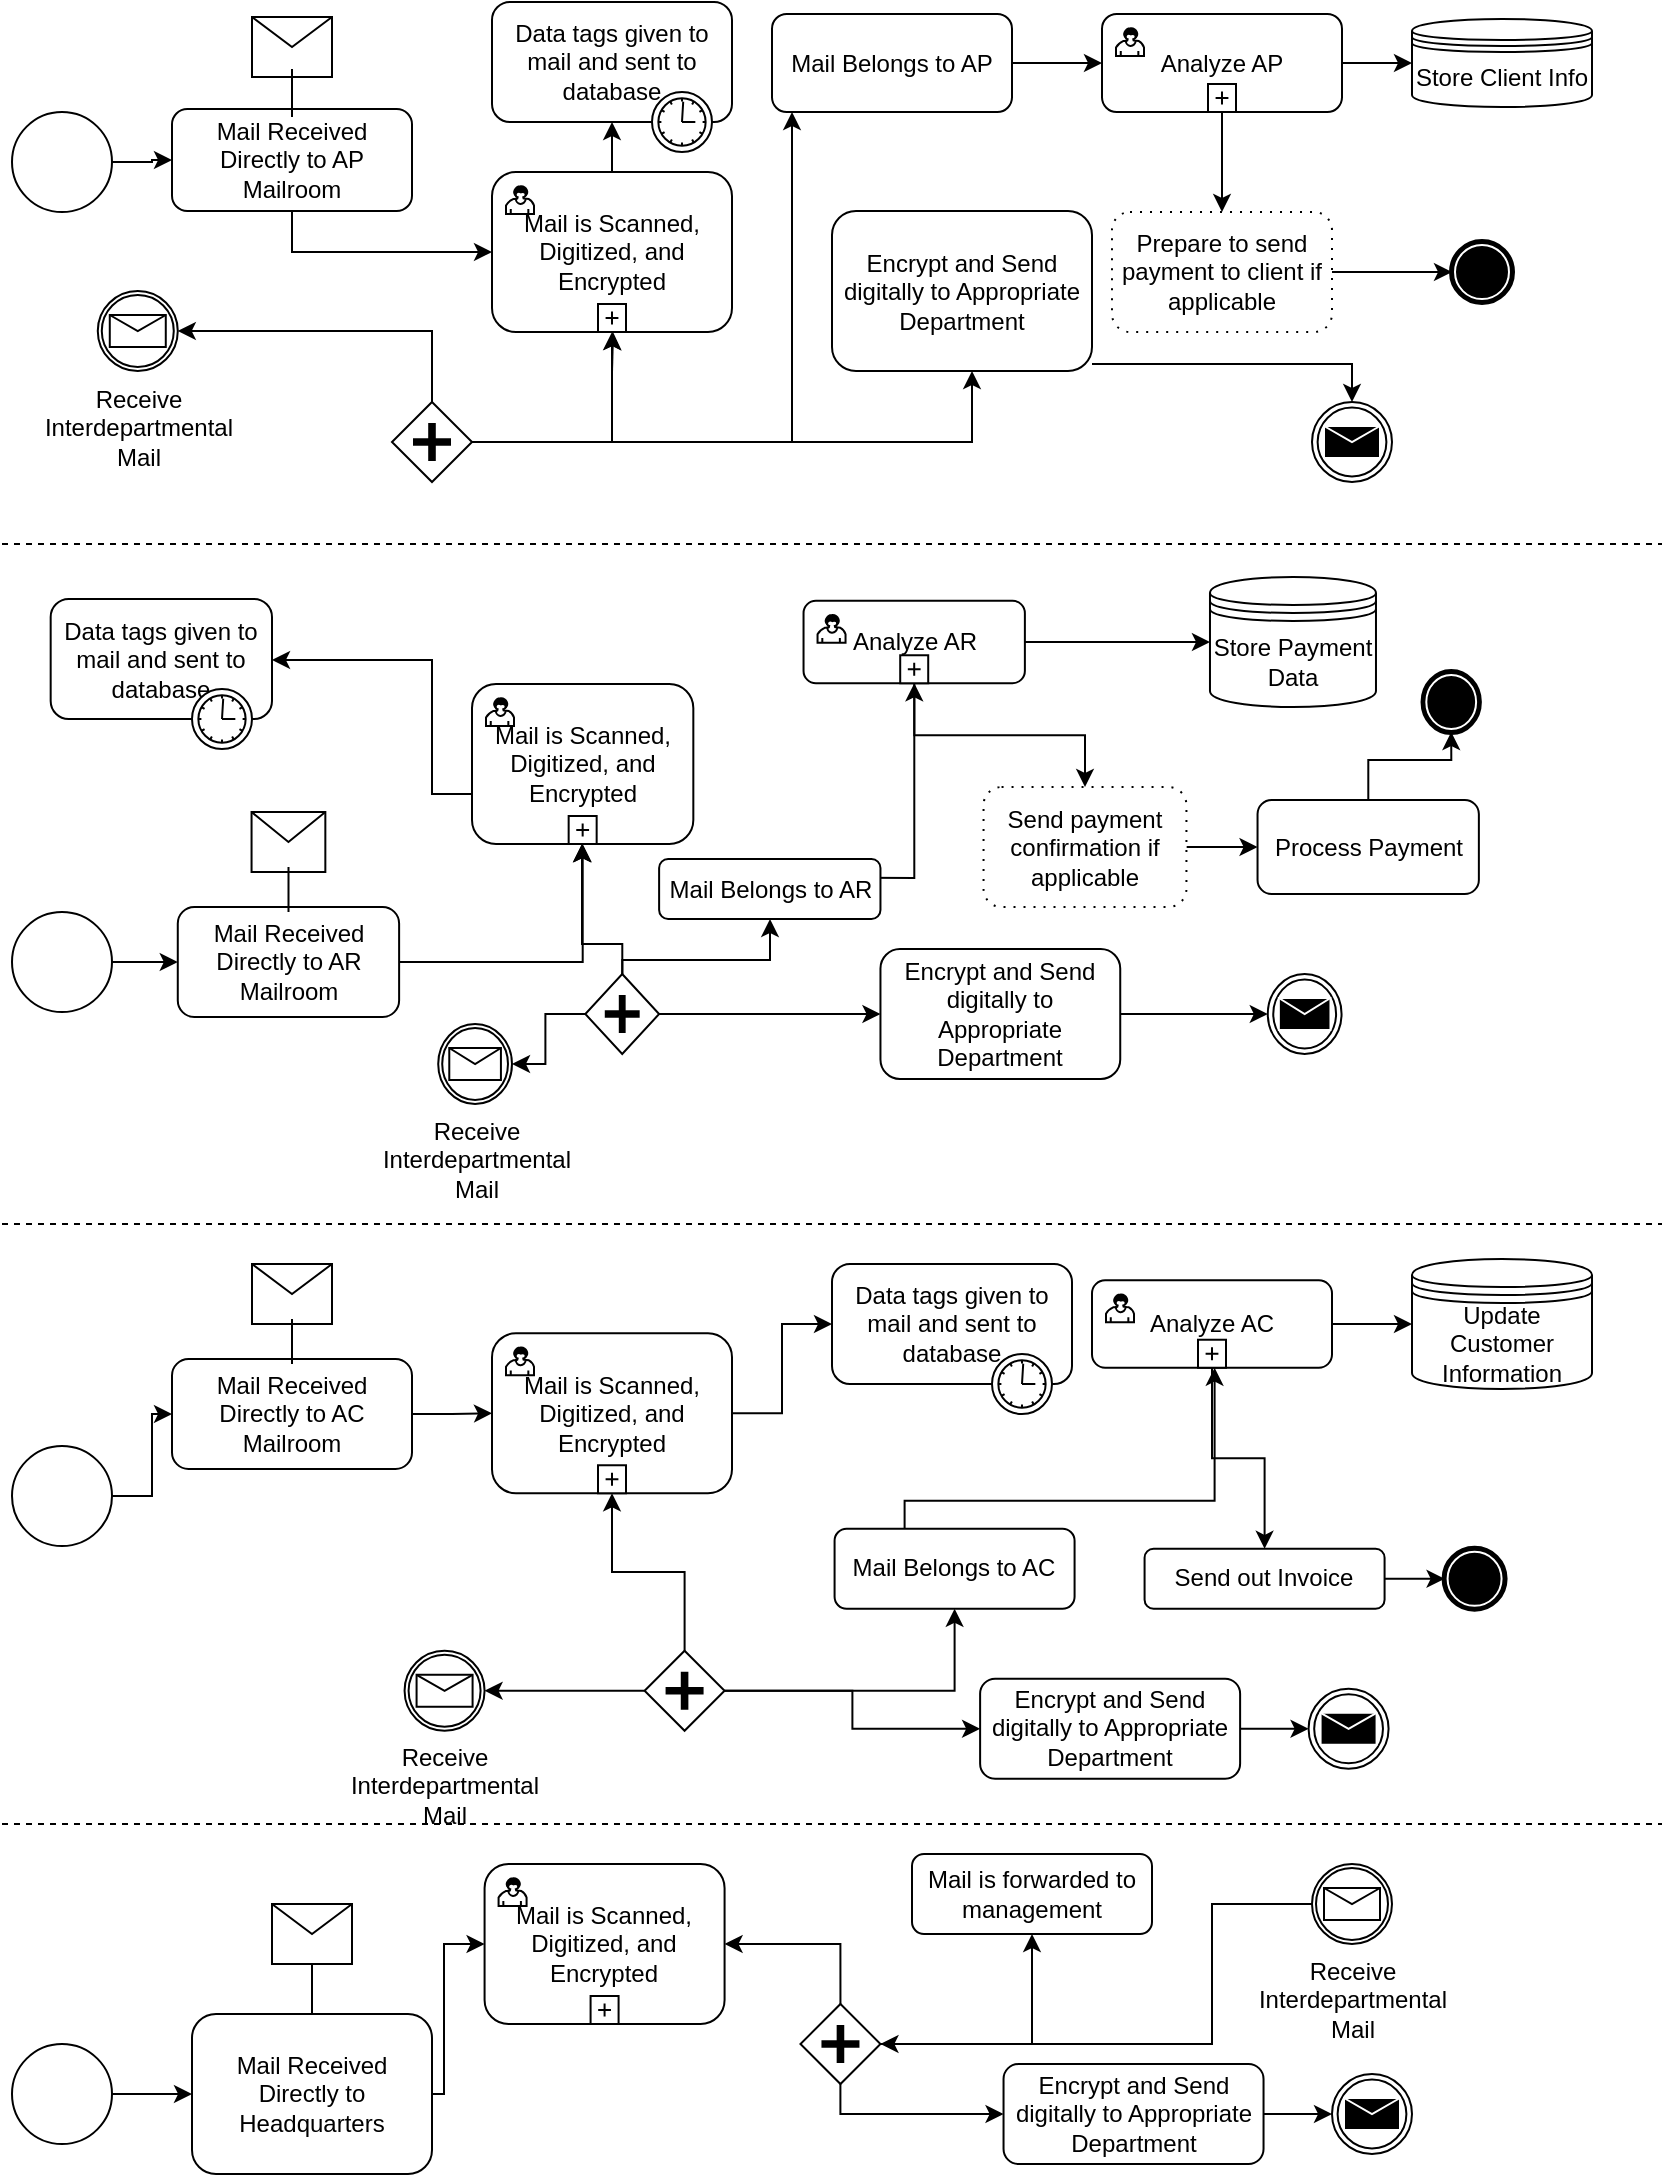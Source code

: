 <mxfile version="13.0.9" type="github"><diagram name="Page-1" id="2a216829-ef6e-dabb-86c1-c78162f3ba2b"><mxGraphModel dx="1673" dy="934" grid="1" gridSize="10" guides="1" tooltips="1" connect="1" arrows="1" fold="1" page="1" pageScale="1" pageWidth="850" pageHeight="1100" background="#ffffff" math="0" shadow="0"><root><mxCell id="0"/><mxCell id="1" parent="0"/><mxCell id="cnYMC0EdDDqJ7EVkqQEQ-163" value="" style="edgeStyle=orthogonalEdgeStyle;rounded=0;orthogonalLoop=1;jettySize=auto;html=1;" edge="1" parent="1" source="7a84cebc1def654-1" target="7a84cebc1def654-2"><mxGeometry relative="1" as="geometry"/></mxCell><mxCell id="7a84cebc1def654-1" value="" style="shape=mxgraph.bpmn.shape;html=1;verticalLabelPosition=bottom;labelBackgroundColor=#ffffff;verticalAlign=top;perimeter=ellipsePerimeter;outline=standard;symbol=general;" parent="1" vertex="1"><mxGeometry x="10" y="64" width="50" height="50" as="geometry"/></mxCell><mxCell id="7a84cebc1def654-2" value="Mail Received Directly to AP Mailroom" style="shape=ext;rounded=1;html=1;whiteSpace=wrap;" parent="1" vertex="1"><mxGeometry x="90" y="62.5" width="120" height="51" as="geometry"/></mxCell><mxCell id="7a84cebc1def654-4" value="" style="shape=message;whiteSpace=wrap;html=1;" parent="1" vertex="1"><mxGeometry x="130" y="16.5" width="40" height="30" as="geometry"/></mxCell><mxCell id="7a84cebc1def654-37" style="edgeStyle=orthogonalEdgeStyle;rounded=0;html=1;jettySize=auto;orthogonalLoop=1;endArrow=none;endFill=0;" parent="1" source="7a84cebc1def654-4" target="7a84cebc1def654-2" edge="1"><mxGeometry relative="1" as="geometry"/></mxCell><mxCell id="7a84cebc1def654-39" style="edgeStyle=orthogonalEdgeStyle;rounded=0;html=1;jettySize=auto;orthogonalLoop=1;exitX=0.5;exitY=1;exitDx=0;exitDy=0;" parent="1" source="7a84cebc1def654-2" target="cnYMC0EdDDqJ7EVkqQEQ-19" edge="1"><mxGeometry relative="1" as="geometry"><mxPoint x="210" y="209.059" as="sourcePoint"/><mxPoint x="300" y="209" as="targetPoint"/></mxGeometry></mxCell><mxCell id="cnYMC0EdDDqJ7EVkqQEQ-13" value="" style="shape=mxgraph.bpmn.shape;html=1;verticalLabelPosition=bottom;labelBackgroundColor=#ffffff;verticalAlign=top;perimeter=ellipsePerimeter;outline=standard;symbol=general;" vertex="1" parent="1"><mxGeometry x="10" y="1030" width="50" height="50" as="geometry"/></mxCell><mxCell id="cnYMC0EdDDqJ7EVkqQEQ-173" value="" style="edgeStyle=orthogonalEdgeStyle;rounded=0;orthogonalLoop=1;jettySize=auto;html=1;" edge="1" parent="1" source="cnYMC0EdDDqJ7EVkqQEQ-14" target="cnYMC0EdDDqJ7EVkqQEQ-170"><mxGeometry relative="1" as="geometry"><Array as="points"><mxPoint x="226" y="1055"/><mxPoint x="226" y="980"/></Array></mxGeometry></mxCell><mxCell id="cnYMC0EdDDqJ7EVkqQEQ-14" value="Mail Received Directly to Headquarters" style="shape=ext;rounded=1;html=1;whiteSpace=wrap;" vertex="1" parent="1"><mxGeometry x="100" y="1015" width="120" height="80" as="geometry"/></mxCell><mxCell id="cnYMC0EdDDqJ7EVkqQEQ-15" value="" style="shape=message;whiteSpace=wrap;html=1;" vertex="1" parent="1"><mxGeometry x="140" y="960" width="40" height="30" as="geometry"/></mxCell><mxCell id="cnYMC0EdDDqJ7EVkqQEQ-16" style="edgeStyle=orthogonalEdgeStyle;rounded=0;html=1;jettySize=auto;orthogonalLoop=1;" edge="1" parent="1" source="cnYMC0EdDDqJ7EVkqQEQ-13" target="cnYMC0EdDDqJ7EVkqQEQ-14"><mxGeometry relative="1" as="geometry"/></mxCell><mxCell id="cnYMC0EdDDqJ7EVkqQEQ-17" style="edgeStyle=orthogonalEdgeStyle;rounded=0;html=1;jettySize=auto;orthogonalLoop=1;endArrow=none;endFill=0;" edge="1" parent="1" source="cnYMC0EdDDqJ7EVkqQEQ-15" target="cnYMC0EdDDqJ7EVkqQEQ-14"><mxGeometry relative="1" as="geometry"/></mxCell><mxCell id="cnYMC0EdDDqJ7EVkqQEQ-19" value="Mail is Scanned, Digitized, and Encrypted" style="html=1;whiteSpace=wrap;rounded=1;dropTarget=0;" vertex="1" parent="1"><mxGeometry x="250" y="94" width="120" height="80" as="geometry"/></mxCell><mxCell id="cnYMC0EdDDqJ7EVkqQEQ-20" value="" style="html=1;shape=mxgraph.bpmn.user_task;outlineConnect=0;" vertex="1" parent="cnYMC0EdDDqJ7EVkqQEQ-19"><mxGeometry width="14" height="14" relative="1" as="geometry"><mxPoint x="7" y="7" as="offset"/></mxGeometry></mxCell><mxCell id="cnYMC0EdDDqJ7EVkqQEQ-21" value="" style="html=1;shape=plus;outlineConnect=0;" vertex="1" parent="cnYMC0EdDDqJ7EVkqQEQ-19"><mxGeometry x="0.5" y="1" width="14" height="14" relative="1" as="geometry"><mxPoint x="-7" y="-14" as="offset"/></mxGeometry></mxCell><mxCell id="cnYMC0EdDDqJ7EVkqQEQ-24" value="" style="edgeStyle=orthogonalEdgeStyle;rounded=0;orthogonalLoop=1;jettySize=auto;html=1;" edge="1" parent="1" target="cnYMC0EdDDqJ7EVkqQEQ-19"><mxGeometry relative="1" as="geometry"><mxPoint x="310" y="194" as="sourcePoint"/></mxGeometry></mxCell><mxCell id="cnYMC0EdDDqJ7EVkqQEQ-27" value="Encrypt and Send digitally to Appropriate Department" style="shape=ext;rounded=1;html=1;whiteSpace=wrap;" vertex="1" parent="1"><mxGeometry x="420" y="113.5" width="130" height="80" as="geometry"/></mxCell><mxCell id="cnYMC0EdDDqJ7EVkqQEQ-48" value="" style="edgeStyle=orthogonalEdgeStyle;rounded=0;orthogonalLoop=1;jettySize=auto;html=1;" edge="1" parent="1" source="cnYMC0EdDDqJ7EVkqQEQ-31" target="cnYMC0EdDDqJ7EVkqQEQ-47"><mxGeometry relative="1" as="geometry"/></mxCell><mxCell id="cnYMC0EdDDqJ7EVkqQEQ-31" value="Analyze AP" style="html=1;whiteSpace=wrap;rounded=1;dropTarget=0;" vertex="1" parent="1"><mxGeometry x="555" y="15" width="120" height="49" as="geometry"/></mxCell><mxCell id="cnYMC0EdDDqJ7EVkqQEQ-32" value="" style="html=1;shape=mxgraph.bpmn.user_task;outlineConnect=0;" vertex="1" parent="cnYMC0EdDDqJ7EVkqQEQ-31"><mxGeometry width="14" height="14" relative="1" as="geometry"><mxPoint x="7" y="7" as="offset"/></mxGeometry></mxCell><mxCell id="cnYMC0EdDDqJ7EVkqQEQ-33" value="" style="html=1;shape=plus;outlineConnect=0;" vertex="1" parent="cnYMC0EdDDqJ7EVkqQEQ-31"><mxGeometry x="0.5" y="1" width="14" height="14" relative="1" as="geometry"><mxPoint x="-7" y="-14" as="offset"/></mxGeometry></mxCell><mxCell id="cnYMC0EdDDqJ7EVkqQEQ-34" value="" style="edgeStyle=orthogonalEdgeStyle;rounded=0;orthogonalLoop=1;jettySize=auto;html=1;" edge="1" parent="1" source="cnYMC0EdDDqJ7EVkqQEQ-25" target="cnYMC0EdDDqJ7EVkqQEQ-31"><mxGeometry relative="1" as="geometry"/></mxCell><mxCell id="cnYMC0EdDDqJ7EVkqQEQ-35" value="Prepare to send payment to client if applicable" style="shape=ext;rounded=1;html=1;whiteSpace=wrap;dashed=1;dashPattern=1 4;fontFamily=Helvetica;fontSize=12;fontColor=#000000;align=center;strokeColor=#000000;fillColor=#ffffff;" vertex="1" parent="1"><mxGeometry x="560" y="114" width="110" height="60" as="geometry"/></mxCell><mxCell id="cnYMC0EdDDqJ7EVkqQEQ-36" value="" style="edgeStyle=orthogonalEdgeStyle;rounded=0;orthogonalLoop=1;jettySize=auto;html=1;" edge="1" parent="1" source="cnYMC0EdDDqJ7EVkqQEQ-31" target="cnYMC0EdDDqJ7EVkqQEQ-35"><mxGeometry relative="1" as="geometry"/></mxCell><mxCell id="cnYMC0EdDDqJ7EVkqQEQ-38" value="" style="edgeStyle=orthogonalEdgeStyle;rounded=0;orthogonalLoop=1;jettySize=auto;html=1;" edge="1" parent="1" source="cnYMC0EdDDqJ7EVkqQEQ-37" target="cnYMC0EdDDqJ7EVkqQEQ-19"><mxGeometry relative="1" as="geometry"/></mxCell><mxCell id="cnYMC0EdDDqJ7EVkqQEQ-44" value="" style="edgeStyle=orthogonalEdgeStyle;rounded=0;orthogonalLoop=1;jettySize=auto;html=1;" edge="1" parent="1" source="cnYMC0EdDDqJ7EVkqQEQ-37" target="cnYMC0EdDDqJ7EVkqQEQ-27"><mxGeometry relative="1" as="geometry"><Array as="points"><mxPoint x="490" y="229"/></Array></mxGeometry></mxCell><mxCell id="cnYMC0EdDDqJ7EVkqQEQ-37" value="" style="shape=mxgraph.bpmn.shape;html=1;verticalLabelPosition=bottom;labelBackgroundColor=#ffffff;verticalAlign=top;align=center;perimeter=rhombusPerimeter;background=gateway;outlineConnect=0;outline=none;symbol=parallelGw;" vertex="1" parent="1"><mxGeometry x="200" y="209" width="40" height="40" as="geometry"/></mxCell><mxCell id="cnYMC0EdDDqJ7EVkqQEQ-25" value="Mail Belongs to AP" style="shape=ext;rounded=1;html=1;whiteSpace=wrap;" vertex="1" parent="1"><mxGeometry x="390" y="15" width="120" height="49" as="geometry"/></mxCell><mxCell id="cnYMC0EdDDqJ7EVkqQEQ-43" value="" style="edgeStyle=orthogonalEdgeStyle;rounded=0;orthogonalLoop=1;jettySize=auto;html=1;" edge="1" parent="1" source="cnYMC0EdDDqJ7EVkqQEQ-37" target="cnYMC0EdDDqJ7EVkqQEQ-25"><mxGeometry relative="1" as="geometry"><mxPoint x="360" y="229" as="sourcePoint"/><mxPoint x="510" y="289" as="targetPoint"/><Array as="points"><mxPoint x="400" y="229"/></Array></mxGeometry></mxCell><mxCell id="cnYMC0EdDDqJ7EVkqQEQ-47" value="Store Client Info" style="shape=datastore;whiteSpace=wrap;html=1;" vertex="1" parent="1"><mxGeometry x="710" y="17.5" width="90" height="44" as="geometry"/></mxCell><mxCell id="cnYMC0EdDDqJ7EVkqQEQ-49" value="" style="shape=mxgraph.bpmn.shape;html=1;verticalLabelPosition=bottom;labelBackgroundColor=#ffffff;verticalAlign=top;align=center;perimeter=ellipsePerimeter;outlineConnect=0;outline=throwing;symbol=message;" vertex="1" parent="1"><mxGeometry x="660" y="209" width="40" height="40" as="geometry"/></mxCell><mxCell id="cnYMC0EdDDqJ7EVkqQEQ-50" value="" style="edgeStyle=orthogonalEdgeStyle;rounded=0;orthogonalLoop=1;jettySize=auto;html=1;" edge="1" parent="1" source="cnYMC0EdDDqJ7EVkqQEQ-27" target="cnYMC0EdDDqJ7EVkqQEQ-49"><mxGeometry relative="1" as="geometry"><Array as="points"><mxPoint x="680" y="190"/></Array></mxGeometry></mxCell><mxCell id="cnYMC0EdDDqJ7EVkqQEQ-51" value="Receive &lt;br&gt;Interdepartmental&lt;br&gt;Mail" style="shape=mxgraph.bpmn.shape;html=1;verticalLabelPosition=bottom;labelBackgroundColor=#ffffff;verticalAlign=top;align=center;perimeter=ellipsePerimeter;outlineConnect=0;outline=catching;symbol=message;" vertex="1" parent="1"><mxGeometry x="52.89" y="153.5" width="40" height="40" as="geometry"/></mxCell><mxCell id="cnYMC0EdDDqJ7EVkqQEQ-52" value="" style="edgeStyle=orthogonalEdgeStyle;rounded=0;orthogonalLoop=1;jettySize=auto;html=1;exitX=0.5;exitY=0;exitDx=0;exitDy=0;entryX=1;entryY=0.5;entryDx=0;entryDy=0;" edge="1" parent="1" source="cnYMC0EdDDqJ7EVkqQEQ-37" target="cnYMC0EdDDqJ7EVkqQEQ-51"><mxGeometry relative="1" as="geometry"/></mxCell><mxCell id="cnYMC0EdDDqJ7EVkqQEQ-53" value="" style="shape=mxgraph.bpmn.shape;html=1;verticalLabelPosition=bottom;labelBackgroundColor=#ffffff;verticalAlign=top;align=center;perimeter=ellipsePerimeter;outlineConnect=0;outline=end;symbol=terminate;" vertex="1" parent="1"><mxGeometry x="730" y="129" width="30" height="30" as="geometry"/></mxCell><mxCell id="cnYMC0EdDDqJ7EVkqQEQ-54" value="" style="edgeStyle=orthogonalEdgeStyle;rounded=0;orthogonalLoop=1;jettySize=auto;html=1;" edge="1" parent="1" source="cnYMC0EdDDqJ7EVkqQEQ-35" target="cnYMC0EdDDqJ7EVkqQEQ-53"><mxGeometry relative="1" as="geometry"/></mxCell><mxCell id="cnYMC0EdDDqJ7EVkqQEQ-97" value="Data tags given to mail and sent to database" style="html=1;whiteSpace=wrap;rounded=1;dropTarget=0;" vertex="1" parent="1"><mxGeometry x="250" y="9" width="120" height="60" as="geometry"/></mxCell><mxCell id="cnYMC0EdDDqJ7EVkqQEQ-98" value="" style="shape=mxgraph.bpmn.timer_start;perimeter=ellipsePerimeter;html=1;verticalLabelPosition=bottom;labelBackgroundColor=#ffffff;verticalAlign=top;outlineConnect=0;" vertex="1" parent="cnYMC0EdDDqJ7EVkqQEQ-97"><mxGeometry x="1" y="1" width="30" height="30" relative="1" as="geometry"><mxPoint x="-40" y="-15" as="offset"/></mxGeometry></mxCell><mxCell id="cnYMC0EdDDqJ7EVkqQEQ-99" value="" style="edgeStyle=orthogonalEdgeStyle;rounded=0;orthogonalLoop=1;jettySize=auto;html=1;" edge="1" parent="1" source="cnYMC0EdDDqJ7EVkqQEQ-19" target="cnYMC0EdDDqJ7EVkqQEQ-97"><mxGeometry relative="1" as="geometry"/></mxCell><mxCell id="cnYMC0EdDDqJ7EVkqQEQ-107" value="" style="edgeStyle=orthogonalEdgeStyle;rounded=0;orthogonalLoop=1;jettySize=auto;html=1;" edge="1" parent="1" source="cnYMC0EdDDqJ7EVkqQEQ-108" target="cnYMC0EdDDqJ7EVkqQEQ-139"><mxGeometry relative="1" as="geometry"/></mxCell><mxCell id="cnYMC0EdDDqJ7EVkqQEQ-108" value="Send out Invoice" style="shape=ext;rounded=1;html=1;whiteSpace=wrap;" vertex="1" parent="1"><mxGeometry x="576.29" y="782.38" width="120" height="30" as="geometry"/></mxCell><mxCell id="cnYMC0EdDDqJ7EVkqQEQ-109" value="" style="shape=mxgraph.bpmn.shape;html=1;verticalLabelPosition=bottom;labelBackgroundColor=#ffffff;verticalAlign=top;perimeter=ellipsePerimeter;outline=standard;symbol=general;" vertex="1" parent="1"><mxGeometry x="10" y="731" width="50" height="50" as="geometry"/></mxCell><mxCell id="cnYMC0EdDDqJ7EVkqQEQ-110" value="Mail Received Directly to AC Mailroom" style="shape=ext;rounded=1;html=1;whiteSpace=wrap;" vertex="1" parent="1"><mxGeometry x="90" y="687.5" width="120" height="55" as="geometry"/></mxCell><mxCell id="cnYMC0EdDDqJ7EVkqQEQ-111" value="" style="shape=message;whiteSpace=wrap;html=1;" vertex="1" parent="1"><mxGeometry x="130" y="640" width="40" height="30" as="geometry"/></mxCell><mxCell id="cnYMC0EdDDqJ7EVkqQEQ-112" style="edgeStyle=orthogonalEdgeStyle;rounded=0;html=1;jettySize=auto;orthogonalLoop=1;" edge="1" parent="1" source="cnYMC0EdDDqJ7EVkqQEQ-109" target="cnYMC0EdDDqJ7EVkqQEQ-110"><mxGeometry relative="1" as="geometry"/></mxCell><mxCell id="cnYMC0EdDDqJ7EVkqQEQ-113" style="edgeStyle=orthogonalEdgeStyle;rounded=0;html=1;jettySize=auto;orthogonalLoop=1;endArrow=none;endFill=0;" edge="1" parent="1" source="cnYMC0EdDDqJ7EVkqQEQ-111" target="cnYMC0EdDDqJ7EVkqQEQ-110"><mxGeometry relative="1" as="geometry"/></mxCell><mxCell id="cnYMC0EdDDqJ7EVkqQEQ-114" style="edgeStyle=orthogonalEdgeStyle;rounded=0;html=1;jettySize=auto;orthogonalLoop=1;exitX=1;exitY=0.5;exitDx=0;exitDy=0;" edge="1" parent="1" source="cnYMC0EdDDqJ7EVkqQEQ-110" target="cnYMC0EdDDqJ7EVkqQEQ-116"><mxGeometry relative="1" as="geometry"><mxPoint x="296.29" y="888.38" as="targetPoint"/><mxPoint x="206.29" y="672.321" as="sourcePoint"/></mxGeometry></mxCell><mxCell id="cnYMC0EdDDqJ7EVkqQEQ-115" value="" style="edgeStyle=orthogonalEdgeStyle;rounded=0;orthogonalLoop=1;jettySize=auto;html=1;" edge="1" parent="1" source="cnYMC0EdDDqJ7EVkqQEQ-116" target="cnYMC0EdDDqJ7EVkqQEQ-140"><mxGeometry relative="1" as="geometry"/></mxCell><mxCell id="cnYMC0EdDDqJ7EVkqQEQ-116" value="Mail is Scanned, Digitized, and Encrypted" style="html=1;whiteSpace=wrap;rounded=1;dropTarget=0;" vertex="1" parent="1"><mxGeometry x="250.0" y="674.63" width="120" height="80" as="geometry"/></mxCell><mxCell id="cnYMC0EdDDqJ7EVkqQEQ-117" value="" style="html=1;shape=mxgraph.bpmn.user_task;outlineConnect=0;" vertex="1" parent="cnYMC0EdDDqJ7EVkqQEQ-116"><mxGeometry width="14" height="14" relative="1" as="geometry"><mxPoint x="7" y="7" as="offset"/></mxGeometry></mxCell><mxCell id="cnYMC0EdDDqJ7EVkqQEQ-118" value="" style="html=1;shape=plus;outlineConnect=0;" vertex="1" parent="cnYMC0EdDDqJ7EVkqQEQ-116"><mxGeometry x="0.5" y="1" width="14" height="14" relative="1" as="geometry"><mxPoint x="-7" y="-14" as="offset"/></mxGeometry></mxCell><mxCell id="cnYMC0EdDDqJ7EVkqQEQ-120" value="Encrypt and Send digitally to Appropriate Department" style="shape=ext;rounded=1;html=1;whiteSpace=wrap;" vertex="1" parent="1"><mxGeometry x="494.06" y="847.38" width="130" height="50" as="geometry"/></mxCell><mxCell id="cnYMC0EdDDqJ7EVkqQEQ-121" value="" style="edgeStyle=orthogonalEdgeStyle;rounded=0;orthogonalLoop=1;jettySize=auto;html=1;" edge="1" parent="1" source="cnYMC0EdDDqJ7EVkqQEQ-122" target="cnYMC0EdDDqJ7EVkqQEQ-134"><mxGeometry relative="1" as="geometry"/></mxCell><mxCell id="cnYMC0EdDDqJ7EVkqQEQ-125" value="" style="edgeStyle=orthogonalEdgeStyle;rounded=0;orthogonalLoop=1;jettySize=auto;html=1;" edge="1" parent="1" source="cnYMC0EdDDqJ7EVkqQEQ-132" target="cnYMC0EdDDqJ7EVkqQEQ-122"><mxGeometry relative="1" as="geometry"><Array as="points"><mxPoint x="456.29" y="758.38"/><mxPoint x="611.29" y="758.38"/></Array></mxGeometry></mxCell><mxCell id="cnYMC0EdDDqJ7EVkqQEQ-129" value="" style="edgeStyle=orthogonalEdgeStyle;rounded=0;orthogonalLoop=1;jettySize=auto;html=1;" edge="1" parent="1" source="cnYMC0EdDDqJ7EVkqQEQ-131" target="cnYMC0EdDDqJ7EVkqQEQ-116"><mxGeometry relative="1" as="geometry"/></mxCell><mxCell id="cnYMC0EdDDqJ7EVkqQEQ-130" value="" style="edgeStyle=orthogonalEdgeStyle;rounded=0;orthogonalLoop=1;jettySize=auto;html=1;" edge="1" parent="1" source="cnYMC0EdDDqJ7EVkqQEQ-131" target="cnYMC0EdDDqJ7EVkqQEQ-120"><mxGeometry relative="1" as="geometry"/></mxCell><mxCell id="cnYMC0EdDDqJ7EVkqQEQ-131" value="" style="shape=mxgraph.bpmn.shape;html=1;verticalLabelPosition=bottom;labelBackgroundColor=#ffffff;verticalAlign=top;align=center;perimeter=rhombusPerimeter;background=gateway;outlineConnect=0;outline=none;symbol=parallelGw;" vertex="1" parent="1"><mxGeometry x="326.29" y="833.38" width="40" height="40" as="geometry"/></mxCell><mxCell id="cnYMC0EdDDqJ7EVkqQEQ-132" value="Mail Belongs to AC" style="shape=ext;rounded=1;html=1;whiteSpace=wrap;" vertex="1" parent="1"><mxGeometry x="421.29" y="772.38" width="120" height="40" as="geometry"/></mxCell><mxCell id="cnYMC0EdDDqJ7EVkqQEQ-133" value="" style="edgeStyle=orthogonalEdgeStyle;rounded=0;orthogonalLoop=1;jettySize=auto;html=1;" edge="1" parent="1" source="cnYMC0EdDDqJ7EVkqQEQ-131" target="cnYMC0EdDDqJ7EVkqQEQ-132"><mxGeometry relative="1" as="geometry"><mxPoint x="328.29" y="872.38" as="sourcePoint"/><mxPoint x="478.29" y="932.38" as="targetPoint"/></mxGeometry></mxCell><mxCell id="cnYMC0EdDDqJ7EVkqQEQ-134" value="Update Customer Information" style="shape=datastore;whiteSpace=wrap;html=1;" vertex="1" parent="1"><mxGeometry x="710" y="637.5" width="90" height="65" as="geometry"/></mxCell><mxCell id="cnYMC0EdDDqJ7EVkqQEQ-135" value="" style="shape=mxgraph.bpmn.shape;html=1;verticalLabelPosition=bottom;labelBackgroundColor=#ffffff;verticalAlign=top;align=center;perimeter=ellipsePerimeter;outlineConnect=0;outline=throwing;symbol=message;" vertex="1" parent="1"><mxGeometry x="658.29" y="852.38" width="40" height="40" as="geometry"/></mxCell><mxCell id="cnYMC0EdDDqJ7EVkqQEQ-136" value="" style="edgeStyle=orthogonalEdgeStyle;rounded=0;orthogonalLoop=1;jettySize=auto;html=1;" edge="1" parent="1" source="cnYMC0EdDDqJ7EVkqQEQ-120" target="cnYMC0EdDDqJ7EVkqQEQ-135"><mxGeometry relative="1" as="geometry"/></mxCell><mxCell id="cnYMC0EdDDqJ7EVkqQEQ-137" value="Receive &lt;br&gt;Interdepartmental&lt;br&gt;Mail" style="shape=mxgraph.bpmn.shape;html=1;verticalLabelPosition=bottom;labelBackgroundColor=#ffffff;verticalAlign=top;align=center;perimeter=ellipsePerimeter;outlineConnect=0;outline=catching;symbol=message;" vertex="1" parent="1"><mxGeometry x="206.29" y="833.38" width="40" height="40" as="geometry"/></mxCell><mxCell id="cnYMC0EdDDqJ7EVkqQEQ-138" value="" style="edgeStyle=orthogonalEdgeStyle;rounded=0;orthogonalLoop=1;jettySize=auto;html=1;" edge="1" parent="1" source="cnYMC0EdDDqJ7EVkqQEQ-131" target="cnYMC0EdDDqJ7EVkqQEQ-137"><mxGeometry relative="1" as="geometry"/></mxCell><mxCell id="cnYMC0EdDDqJ7EVkqQEQ-139" value="" style="shape=mxgraph.bpmn.shape;html=1;verticalLabelPosition=bottom;labelBackgroundColor=#ffffff;verticalAlign=top;align=center;perimeter=ellipsePerimeter;outlineConnect=0;outline=end;symbol=terminate;" vertex="1" parent="1"><mxGeometry x="726.29" y="782.38" width="30" height="30" as="geometry"/></mxCell><mxCell id="cnYMC0EdDDqJ7EVkqQEQ-140" value="Data tags given to mail and sent to database" style="html=1;whiteSpace=wrap;rounded=1;dropTarget=0;" vertex="1" parent="1"><mxGeometry x="420" y="640" width="120" height="60" as="geometry"/></mxCell><mxCell id="cnYMC0EdDDqJ7EVkqQEQ-141" value="" style="shape=mxgraph.bpmn.timer_start;perimeter=ellipsePerimeter;html=1;verticalLabelPosition=bottom;labelBackgroundColor=#ffffff;verticalAlign=top;outlineConnect=0;" vertex="1" parent="cnYMC0EdDDqJ7EVkqQEQ-140"><mxGeometry x="1" y="1" width="30" height="30" relative="1" as="geometry"><mxPoint x="-40" y="-15" as="offset"/></mxGeometry></mxCell><mxCell id="cnYMC0EdDDqJ7EVkqQEQ-159" value="" style="edgeStyle=orthogonalEdgeStyle;rounded=0;orthogonalLoop=1;jettySize=auto;html=1;" edge="1" parent="1" source="cnYMC0EdDDqJ7EVkqQEQ-122" target="cnYMC0EdDDqJ7EVkqQEQ-108"><mxGeometry relative="1" as="geometry"/></mxCell><mxCell id="cnYMC0EdDDqJ7EVkqQEQ-122" value="Analyze AC" style="html=1;whiteSpace=wrap;rounded=1;dropTarget=0;" vertex="1" parent="1"><mxGeometry x="550" y="648.12" width="120" height="43.75" as="geometry"/></mxCell><mxCell id="cnYMC0EdDDqJ7EVkqQEQ-123" value="" style="html=1;shape=mxgraph.bpmn.user_task;outlineConnect=0;" vertex="1" parent="cnYMC0EdDDqJ7EVkqQEQ-122"><mxGeometry width="14" height="14" relative="1" as="geometry"><mxPoint x="7" y="7" as="offset"/></mxGeometry></mxCell><mxCell id="cnYMC0EdDDqJ7EVkqQEQ-124" value="" style="html=1;shape=plus;outlineConnect=0;" vertex="1" parent="cnYMC0EdDDqJ7EVkqQEQ-122"><mxGeometry x="0.5" y="1" width="14" height="14" relative="1" as="geometry"><mxPoint x="-7" y="-14" as="offset"/></mxGeometry></mxCell><mxCell id="cnYMC0EdDDqJ7EVkqQEQ-2" value="Process Payment" style="shape=ext;rounded=1;html=1;whiteSpace=wrap;" vertex="1" parent="1"><mxGeometry x="632.772" y="408" width="110.667" height="47" as="geometry"/></mxCell><mxCell id="cnYMC0EdDDqJ7EVkqQEQ-56" value="Mail Received Directly to AR Mailroom" style="shape=ext;rounded=1;html=1;whiteSpace=wrap;" vertex="1" parent="1"><mxGeometry x="92.89" y="461.5" width="110.67" height="55" as="geometry"/></mxCell><mxCell id="cnYMC0EdDDqJ7EVkqQEQ-57" value="" style="shape=message;whiteSpace=wrap;html=1;" vertex="1" parent="1"><mxGeometry x="129.781" y="414" width="36.889" height="30" as="geometry"/></mxCell><mxCell id="cnYMC0EdDDqJ7EVkqQEQ-59" style="edgeStyle=orthogonalEdgeStyle;rounded=0;html=1;jettySize=auto;orthogonalLoop=1;endArrow=none;endFill=0;" edge="1" parent="1" source="cnYMC0EdDDqJ7EVkqQEQ-57" target="cnYMC0EdDDqJ7EVkqQEQ-56"><mxGeometry relative="1" as="geometry"/></mxCell><mxCell id="cnYMC0EdDDqJ7EVkqQEQ-60" style="edgeStyle=orthogonalEdgeStyle;rounded=0;html=1;jettySize=auto;orthogonalLoop=1;" edge="1" parent="1" source="cnYMC0EdDDqJ7EVkqQEQ-56" target="cnYMC0EdDDqJ7EVkqQEQ-61"><mxGeometry relative="1" as="geometry"><mxPoint x="305.889" y="495" as="targetPoint"/></mxGeometry></mxCell><mxCell id="cnYMC0EdDDqJ7EVkqQEQ-61" value="Mail is Scanned, Digitized, and Encrypted" style="html=1;whiteSpace=wrap;rounded=1;dropTarget=0;" vertex="1" parent="1"><mxGeometry x="239.998" y="350" width="110.667" height="80" as="geometry"/></mxCell><mxCell id="cnYMC0EdDDqJ7EVkqQEQ-62" value="" style="html=1;shape=mxgraph.bpmn.user_task;outlineConnect=0;" vertex="1" parent="cnYMC0EdDDqJ7EVkqQEQ-61"><mxGeometry width="14" height="14" relative="1" as="geometry"><mxPoint x="7" y="7" as="offset"/></mxGeometry></mxCell><mxCell id="cnYMC0EdDDqJ7EVkqQEQ-63" value="" style="html=1;shape=plus;outlineConnect=0;" vertex="1" parent="cnYMC0EdDDqJ7EVkqQEQ-61"><mxGeometry x="0.5" y="1" width="14" height="14" relative="1" as="geometry"><mxPoint x="-7" y="-14" as="offset"/></mxGeometry></mxCell><mxCell id="cnYMC0EdDDqJ7EVkqQEQ-64" value="" style="edgeStyle=orthogonalEdgeStyle;rounded=0;orthogonalLoop=1;jettySize=auto;html=1;" edge="1" parent="1" target="cnYMC0EdDDqJ7EVkqQEQ-61"><mxGeometry relative="1" as="geometry"><mxPoint x="315.111" y="480" as="sourcePoint"/><Array as="points"><mxPoint x="295" y="480"/></Array></mxGeometry></mxCell><mxCell id="cnYMC0EdDDqJ7EVkqQEQ-65" value="Encrypt and Send digitally to Appropriate Department" style="shape=ext;rounded=1;html=1;whiteSpace=wrap;" vertex="1" parent="1"><mxGeometry x="444.23" y="482.5" width="119.89" height="65" as="geometry"/></mxCell><mxCell id="cnYMC0EdDDqJ7EVkqQEQ-67" value="Analyze AR" style="html=1;whiteSpace=wrap;rounded=1;dropTarget=0;" vertex="1" parent="1"><mxGeometry x="405.77" y="308.38" width="110.67" height="41.25" as="geometry"/></mxCell><mxCell id="cnYMC0EdDDqJ7EVkqQEQ-68" value="" style="html=1;shape=mxgraph.bpmn.user_task;outlineConnect=0;" vertex="1" parent="cnYMC0EdDDqJ7EVkqQEQ-67"><mxGeometry width="14" height="14" relative="1" as="geometry"><mxPoint x="7" y="7" as="offset"/></mxGeometry></mxCell><mxCell id="cnYMC0EdDDqJ7EVkqQEQ-69" value="" style="html=1;shape=plus;outlineConnect=0;" vertex="1" parent="cnYMC0EdDDqJ7EVkqQEQ-67"><mxGeometry x="0.5" y="1" width="14" height="14" relative="1" as="geometry"><mxPoint x="-7" y="-14" as="offset"/></mxGeometry></mxCell><mxCell id="cnYMC0EdDDqJ7EVkqQEQ-70" value="" style="edgeStyle=orthogonalEdgeStyle;rounded=0;orthogonalLoop=1;jettySize=auto;html=1;" edge="1" parent="1" target="cnYMC0EdDDqJ7EVkqQEQ-67"><mxGeometry relative="1" as="geometry"><mxPoint x="360" y="446.471" as="sourcePoint"/></mxGeometry></mxCell><mxCell id="cnYMC0EdDDqJ7EVkqQEQ-86" value="" style="edgeStyle=orthogonalEdgeStyle;rounded=0;orthogonalLoop=1;jettySize=auto;html=1;" edge="1" parent="1" source="cnYMC0EdDDqJ7EVkqQEQ-71" target="cnYMC0EdDDqJ7EVkqQEQ-2"><mxGeometry relative="1" as="geometry"/></mxCell><mxCell id="cnYMC0EdDDqJ7EVkqQEQ-71" value="Send payment confirmation if applicable" style="shape=ext;rounded=1;html=1;whiteSpace=wrap;dashed=1;dashPattern=1 4;fontFamily=Helvetica;fontSize=12;fontColor=#000000;align=center;strokeColor=#000000;fillColor=#ffffff;" vertex="1" parent="1"><mxGeometry x="495.768" y="401.5" width="101.444" height="60" as="geometry"/></mxCell><mxCell id="cnYMC0EdDDqJ7EVkqQEQ-72" value="" style="edgeStyle=orthogonalEdgeStyle;rounded=0;orthogonalLoop=1;jettySize=auto;html=1;" edge="1" parent="1" source="cnYMC0EdDDqJ7EVkqQEQ-67" target="cnYMC0EdDDqJ7EVkqQEQ-71"><mxGeometry relative="1" as="geometry"/></mxCell><mxCell id="cnYMC0EdDDqJ7EVkqQEQ-73" value="" style="edgeStyle=orthogonalEdgeStyle;rounded=0;orthogonalLoop=1;jettySize=auto;html=1;" edge="1" parent="1" source="cnYMC0EdDDqJ7EVkqQEQ-75" target="cnYMC0EdDDqJ7EVkqQEQ-61"><mxGeometry relative="1" as="geometry"><Array as="points"><mxPoint x="315" y="480"/><mxPoint x="295" y="480"/></Array></mxGeometry></mxCell><mxCell id="cnYMC0EdDDqJ7EVkqQEQ-74" value="" style="edgeStyle=orthogonalEdgeStyle;rounded=0;orthogonalLoop=1;jettySize=auto;html=1;" edge="1" parent="1" source="cnYMC0EdDDqJ7EVkqQEQ-75" target="cnYMC0EdDDqJ7EVkqQEQ-65"><mxGeometry relative="1" as="geometry"/></mxCell><mxCell id="cnYMC0EdDDqJ7EVkqQEQ-75" value="" style="shape=mxgraph.bpmn.shape;html=1;verticalLabelPosition=bottom;labelBackgroundColor=#ffffff;verticalAlign=top;align=center;perimeter=rhombusPerimeter;background=gateway;outlineConnect=0;outline=none;symbol=parallelGw;" vertex="1" parent="1"><mxGeometry x="296.667" y="495" width="36.889" height="40" as="geometry"/></mxCell><mxCell id="cnYMC0EdDDqJ7EVkqQEQ-76" value="Mail Belongs to AR" style="shape=ext;rounded=1;html=1;whiteSpace=wrap;" vertex="1" parent="1"><mxGeometry x="333.56" y="437.5" width="110.67" height="30" as="geometry"/></mxCell><mxCell id="cnYMC0EdDDqJ7EVkqQEQ-77" value="" style="edgeStyle=orthogonalEdgeStyle;rounded=0;orthogonalLoop=1;jettySize=auto;html=1;" edge="1" parent="1" source="cnYMC0EdDDqJ7EVkqQEQ-75" target="cnYMC0EdDDqJ7EVkqQEQ-76"><mxGeometry relative="1" as="geometry"><mxPoint x="333.556" y="515" as="sourcePoint"/><mxPoint x="471.889" y="575" as="targetPoint"/><Array as="points"><mxPoint x="315" y="488"/><mxPoint x="389" y="488"/></Array></mxGeometry></mxCell><mxCell id="cnYMC0EdDDqJ7EVkqQEQ-78" value="Store Payment Data" style="shape=datastore;whiteSpace=wrap;html=1;" vertex="1" parent="1"><mxGeometry x="608.992" y="296.5" width="83" height="65" as="geometry"/></mxCell><mxCell id="cnYMC0EdDDqJ7EVkqQEQ-66" value="" style="edgeStyle=orthogonalEdgeStyle;rounded=0;orthogonalLoop=1;jettySize=auto;html=1;" edge="1" parent="1" source="cnYMC0EdDDqJ7EVkqQEQ-67" target="cnYMC0EdDDqJ7EVkqQEQ-78"><mxGeometry relative="1" as="geometry"/></mxCell><mxCell id="cnYMC0EdDDqJ7EVkqQEQ-79" value="" style="shape=mxgraph.bpmn.shape;html=1;verticalLabelPosition=bottom;labelBackgroundColor=#ffffff;verticalAlign=top;align=center;perimeter=ellipsePerimeter;outlineConnect=0;outline=throwing;symbol=message;" vertex="1" parent="1"><mxGeometry x="637.889" y="495" width="36.889" height="40" as="geometry"/></mxCell><mxCell id="cnYMC0EdDDqJ7EVkqQEQ-80" value="" style="edgeStyle=orthogonalEdgeStyle;rounded=0;orthogonalLoop=1;jettySize=auto;html=1;" edge="1" parent="1" source="cnYMC0EdDDqJ7EVkqQEQ-65" target="cnYMC0EdDDqJ7EVkqQEQ-79"><mxGeometry relative="1" as="geometry"/></mxCell><mxCell id="cnYMC0EdDDqJ7EVkqQEQ-81" value="Receive &lt;br&gt;Interdepartmental&lt;br&gt;Mail" style="shape=mxgraph.bpmn.shape;html=1;verticalLabelPosition=bottom;labelBackgroundColor=#ffffff;verticalAlign=top;align=center;perimeter=ellipsePerimeter;outlineConnect=0;outline=catching;symbol=message;" vertex="1" parent="1"><mxGeometry x="223.107" y="520" width="36.889" height="40" as="geometry"/></mxCell><mxCell id="cnYMC0EdDDqJ7EVkqQEQ-82" value="" style="edgeStyle=orthogonalEdgeStyle;rounded=0;orthogonalLoop=1;jettySize=auto;html=1;" edge="1" parent="1" source="cnYMC0EdDDqJ7EVkqQEQ-75" target="cnYMC0EdDDqJ7EVkqQEQ-81"><mxGeometry relative="1" as="geometry"/></mxCell><mxCell id="cnYMC0EdDDqJ7EVkqQEQ-87" value="" style="shape=mxgraph.bpmn.shape;html=1;verticalLabelPosition=bottom;labelBackgroundColor=#ffffff;verticalAlign=top;align=center;perimeter=ellipsePerimeter;outlineConnect=0;outline=end;symbol=terminate;" vertex="1" parent="1"><mxGeometry x="715.773" y="344" width="27.667" height="30" as="geometry"/></mxCell><mxCell id="cnYMC0EdDDqJ7EVkqQEQ-100" value="Data tags given to mail and sent to database" style="html=1;whiteSpace=wrap;rounded=1;dropTarget=0;" vertex="1" parent="1"><mxGeometry x="29.334" y="307.5" width="110.667" height="60" as="geometry"/></mxCell><mxCell id="cnYMC0EdDDqJ7EVkqQEQ-101" value="" style="shape=mxgraph.bpmn.timer_start;perimeter=ellipsePerimeter;html=1;verticalLabelPosition=bottom;labelBackgroundColor=#ffffff;verticalAlign=top;outlineConnect=0;" vertex="1" parent="cnYMC0EdDDqJ7EVkqQEQ-100"><mxGeometry x="1" y="1" width="30" height="30" relative="1" as="geometry"><mxPoint x="-40" y="-15" as="offset"/></mxGeometry></mxCell><mxCell id="cnYMC0EdDDqJ7EVkqQEQ-92" value="" style="edgeStyle=orthogonalEdgeStyle;rounded=0;orthogonalLoop=1;jettySize=auto;html=1;" edge="1" parent="1" source="cnYMC0EdDDqJ7EVkqQEQ-2" target="cnYMC0EdDDqJ7EVkqQEQ-87"><mxGeometry relative="1" as="geometry"/></mxCell><mxCell id="cnYMC0EdDDqJ7EVkqQEQ-106" value="" style="edgeStyle=orthogonalEdgeStyle;rounded=0;orthogonalLoop=1;jettySize=auto;html=1;" edge="1" parent="1" source="cnYMC0EdDDqJ7EVkqQEQ-61" target="cnYMC0EdDDqJ7EVkqQEQ-100"><mxGeometry relative="1" as="geometry"><Array as="points"><mxPoint x="220" y="405"/><mxPoint x="220" y="338"/></Array></mxGeometry></mxCell><mxCell id="cnYMC0EdDDqJ7EVkqQEQ-165" value="" style="edgeStyle=orthogonalEdgeStyle;rounded=0;orthogonalLoop=1;jettySize=auto;html=1;" edge="1" parent="1" source="cnYMC0EdDDqJ7EVkqQEQ-164" target="cnYMC0EdDDqJ7EVkqQEQ-56"><mxGeometry relative="1" as="geometry"/></mxCell><mxCell id="cnYMC0EdDDqJ7EVkqQEQ-164" value="" style="shape=mxgraph.bpmn.shape;html=1;verticalLabelPosition=bottom;labelBackgroundColor=#ffffff;verticalAlign=top;perimeter=ellipsePerimeter;outline=standard;symbol=general;" vertex="1" parent="1"><mxGeometry x="10" y="464" width="50" height="50" as="geometry"/></mxCell><mxCell id="cnYMC0EdDDqJ7EVkqQEQ-168" value="" style="endArrow=none;dashed=1;html=1;" edge="1" parent="1"><mxGeometry width="50" height="50" relative="1" as="geometry"><mxPoint x="5" y="280" as="sourcePoint"/><mxPoint x="835" y="280" as="targetPoint"/></mxGeometry></mxCell><mxCell id="cnYMC0EdDDqJ7EVkqQEQ-169" value="" style="endArrow=none;dashed=1;html=1;" edge="1" parent="1"><mxGeometry width="50" height="50" relative="1" as="geometry"><mxPoint x="5" y="620.0" as="sourcePoint"/><mxPoint x="835" y="620" as="targetPoint"/></mxGeometry></mxCell><mxCell id="cnYMC0EdDDqJ7EVkqQEQ-170" value="Mail is Scanned, Digitized, and Encrypted" style="html=1;whiteSpace=wrap;rounded=1;dropTarget=0;" vertex="1" parent="1"><mxGeometry x="246.29" y="940" width="120" height="80" as="geometry"/></mxCell><mxCell id="cnYMC0EdDDqJ7EVkqQEQ-171" value="" style="html=1;shape=mxgraph.bpmn.user_task;outlineConnect=0;" vertex="1" parent="cnYMC0EdDDqJ7EVkqQEQ-170"><mxGeometry width="14" height="14" relative="1" as="geometry"><mxPoint x="7" y="7" as="offset"/></mxGeometry></mxCell><mxCell id="cnYMC0EdDDqJ7EVkqQEQ-172" value="" style="html=1;shape=plus;outlineConnect=0;" vertex="1" parent="cnYMC0EdDDqJ7EVkqQEQ-170"><mxGeometry x="0.5" y="1" width="14" height="14" relative="1" as="geometry"><mxPoint x="-7" y="-14" as="offset"/></mxGeometry></mxCell><mxCell id="cnYMC0EdDDqJ7EVkqQEQ-174" value="" style="endArrow=none;dashed=1;html=1;" edge="1" parent="1"><mxGeometry width="50" height="50" relative="1" as="geometry"><mxPoint x="5" y="920.0" as="sourcePoint"/><mxPoint x="835" y="920" as="targetPoint"/></mxGeometry></mxCell><mxCell id="cnYMC0EdDDqJ7EVkqQEQ-185" style="edgeStyle=orthogonalEdgeStyle;rounded=0;orthogonalLoop=1;jettySize=auto;html=1;exitX=0.5;exitY=0;exitDx=0;exitDy=0;entryX=1;entryY=0.5;entryDx=0;entryDy=0;" edge="1" parent="1" source="cnYMC0EdDDqJ7EVkqQEQ-178" target="cnYMC0EdDDqJ7EVkqQEQ-170"><mxGeometry relative="1" as="geometry"/></mxCell><mxCell id="cnYMC0EdDDqJ7EVkqQEQ-196" value="" style="edgeStyle=orthogonalEdgeStyle;rounded=0;orthogonalLoop=1;jettySize=auto;html=1;entryX=0;entryY=0.5;entryDx=0;entryDy=0;" edge="1" parent="1" source="cnYMC0EdDDqJ7EVkqQEQ-178" target="cnYMC0EdDDqJ7EVkqQEQ-192"><mxGeometry relative="1" as="geometry"><mxPoint x="424.23" y="1130" as="targetPoint"/><Array as="points"><mxPoint x="424" y="1065"/></Array></mxGeometry></mxCell><mxCell id="cnYMC0EdDDqJ7EVkqQEQ-178" value="" style="shape=mxgraph.bpmn.shape;html=1;verticalLabelPosition=bottom;labelBackgroundColor=#ffffff;verticalAlign=top;align=center;perimeter=rhombusPerimeter;background=gateway;outlineConnect=0;outline=none;symbol=parallelGw;" vertex="1" parent="1"><mxGeometry x="404.23" y="1010" width="40" height="40" as="geometry"/></mxCell><mxCell id="cnYMC0EdDDqJ7EVkqQEQ-179" value="Mail is forwarded to management" style="shape=ext;rounded=1;html=1;whiteSpace=wrap;" vertex="1" parent="1"><mxGeometry x="460" y="935" width="120" height="40" as="geometry"/></mxCell><mxCell id="cnYMC0EdDDqJ7EVkqQEQ-180" value="" style="edgeStyle=orthogonalEdgeStyle;rounded=0;orthogonalLoop=1;jettySize=auto;html=1;" edge="1" parent="1" source="cnYMC0EdDDqJ7EVkqQEQ-178" target="cnYMC0EdDDqJ7EVkqQEQ-179"><mxGeometry relative="1" as="geometry"><mxPoint x="402" y="1075" as="sourcePoint"/><mxPoint x="552" y="1135" as="targetPoint"/></mxGeometry></mxCell><mxCell id="cnYMC0EdDDqJ7EVkqQEQ-190" value="" style="edgeStyle=orthogonalEdgeStyle;rounded=0;orthogonalLoop=1;jettySize=auto;html=1;exitX=0;exitY=0.5;exitDx=0;exitDy=0;" edge="1" parent="1" source="cnYMC0EdDDqJ7EVkqQEQ-183" target="cnYMC0EdDDqJ7EVkqQEQ-178"><mxGeometry relative="1" as="geometry"><Array as="points"><mxPoint x="652" y="960"/><mxPoint x="610" y="960"/><mxPoint x="610" y="1030"/></Array></mxGeometry></mxCell><mxCell id="cnYMC0EdDDqJ7EVkqQEQ-183" value="Receive &lt;br&gt;Interdepartmental&lt;br&gt;Mail" style="shape=mxgraph.bpmn.shape;html=1;verticalLabelPosition=bottom;labelBackgroundColor=#ffffff;verticalAlign=top;align=center;perimeter=ellipsePerimeter;outlineConnect=0;outline=catching;symbol=message;" vertex="1" parent="1"><mxGeometry x="660.0" y="940" width="40" height="40" as="geometry"/></mxCell><mxCell id="cnYMC0EdDDqJ7EVkqQEQ-192" value="Encrypt and Send digitally to Appropriate Department" style="shape=ext;rounded=1;html=1;whiteSpace=wrap;" vertex="1" parent="1"><mxGeometry x="505.77" y="1040" width="130" height="50" as="geometry"/></mxCell><mxCell id="cnYMC0EdDDqJ7EVkqQEQ-193" value="" style="shape=mxgraph.bpmn.shape;html=1;verticalLabelPosition=bottom;labelBackgroundColor=#ffffff;verticalAlign=top;align=center;perimeter=ellipsePerimeter;outlineConnect=0;outline=throwing;symbol=message;" vertex="1" parent="1"><mxGeometry x="670" y="1045" width="40" height="40" as="geometry"/></mxCell><mxCell id="cnYMC0EdDDqJ7EVkqQEQ-194" value="" style="edgeStyle=orthogonalEdgeStyle;rounded=0;orthogonalLoop=1;jettySize=auto;html=1;" edge="1" parent="1" source="cnYMC0EdDDqJ7EVkqQEQ-192" target="cnYMC0EdDDqJ7EVkqQEQ-193"><mxGeometry relative="1" as="geometry"/></mxCell></root></mxGraphModel></diagram></mxfile>